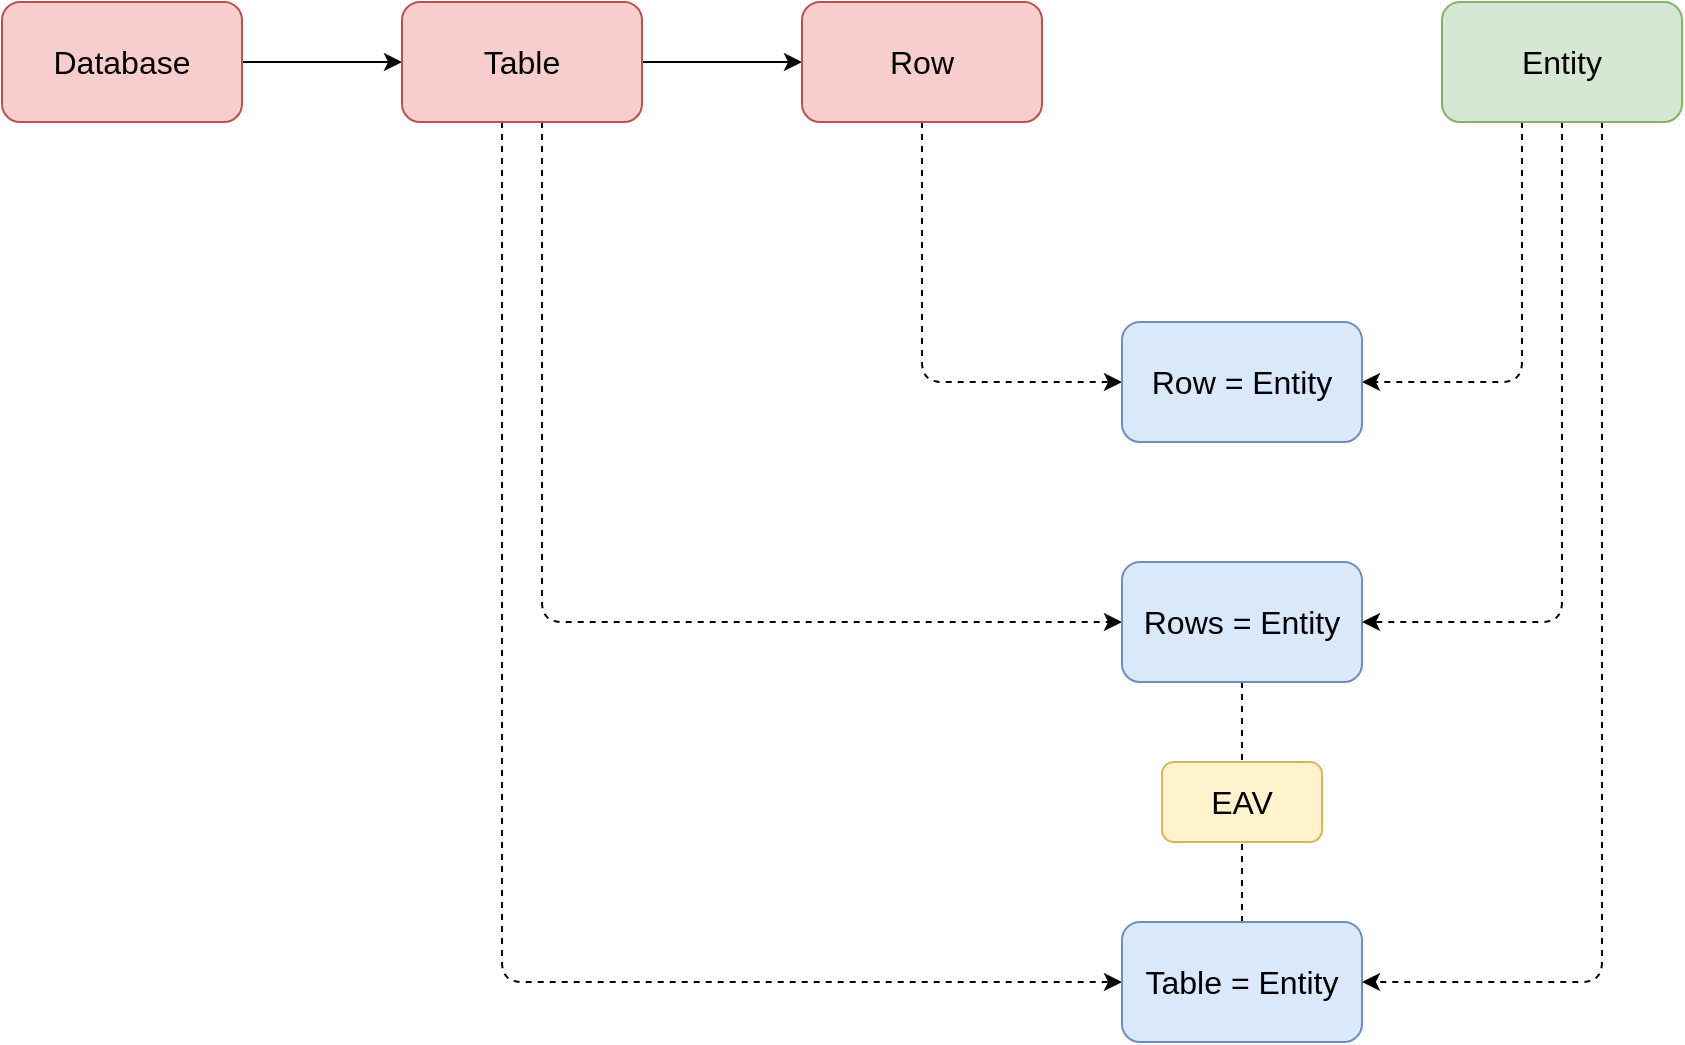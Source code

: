 <mxfile version="14.4.3" type="device"><diagram id="nNSPYlxUQ_Pdi1-7zMUl" name="Page-1"><mxGraphModel dx="2167" dy="780" grid="1" gridSize="10" guides="1" tooltips="1" connect="1" arrows="1" fold="1" page="0" pageScale="1" pageWidth="850" pageHeight="1100" math="0" shadow="0"><root><mxCell id="0"/><mxCell id="1" parent="0"/><mxCell id="MZ3ld5b-3G3oc0E2_MCC-5" style="edgeStyle=orthogonalEdgeStyle;rounded=0;orthogonalLoop=1;jettySize=auto;html=1;fontSize=16;" edge="1" parent="1" source="MZ3ld5b-3G3oc0E2_MCC-2" target="MZ3ld5b-3G3oc0E2_MCC-3"><mxGeometry relative="1" as="geometry"/></mxCell><mxCell id="MZ3ld5b-3G3oc0E2_MCC-2" value="Database" style="rounded=1;whiteSpace=wrap;html=1;fontSize=16;fillColor=#f8cecc;strokeColor=#b85450;" vertex="1" parent="1"><mxGeometry x="-120" y="120" width="120" height="60" as="geometry"/></mxCell><mxCell id="MZ3ld5b-3G3oc0E2_MCC-6" style="edgeStyle=orthogonalEdgeStyle;rounded=0;orthogonalLoop=1;jettySize=auto;html=1;fontSize=16;" edge="1" parent="1" source="MZ3ld5b-3G3oc0E2_MCC-3" target="MZ3ld5b-3G3oc0E2_MCC-4"><mxGeometry relative="1" as="geometry"/></mxCell><mxCell id="MZ3ld5b-3G3oc0E2_MCC-16" style="edgeStyle=orthogonalEdgeStyle;rounded=1;orthogonalLoop=1;jettySize=auto;html=1;fontSize=16;dashed=1;" edge="1" parent="1" source="MZ3ld5b-3G3oc0E2_MCC-3" target="MZ3ld5b-3G3oc0E2_MCC-9"><mxGeometry relative="1" as="geometry"><Array as="points"><mxPoint x="150" y="430"/></Array></mxGeometry></mxCell><mxCell id="MZ3ld5b-3G3oc0E2_MCC-18" style="edgeStyle=orthogonalEdgeStyle;rounded=1;orthogonalLoop=1;jettySize=auto;html=1;fontSize=16;dashed=1;" edge="1" parent="1" source="MZ3ld5b-3G3oc0E2_MCC-3" target="MZ3ld5b-3G3oc0E2_MCC-10"><mxGeometry relative="1" as="geometry"><Array as="points"><mxPoint x="130" y="610"/></Array></mxGeometry></mxCell><mxCell id="MZ3ld5b-3G3oc0E2_MCC-3" value="Table" style="rounded=1;whiteSpace=wrap;html=1;fontSize=16;fillColor=#f8cecc;strokeColor=#b85450;" vertex="1" parent="1"><mxGeometry x="80" y="120" width="120" height="60" as="geometry"/></mxCell><mxCell id="MZ3ld5b-3G3oc0E2_MCC-14" style="edgeStyle=orthogonalEdgeStyle;rounded=1;orthogonalLoop=1;jettySize=auto;html=1;fontSize=16;dashed=1;" edge="1" parent="1" source="MZ3ld5b-3G3oc0E2_MCC-4" target="MZ3ld5b-3G3oc0E2_MCC-12"><mxGeometry relative="1" as="geometry"><Array as="points"><mxPoint x="340" y="310"/></Array></mxGeometry></mxCell><mxCell id="MZ3ld5b-3G3oc0E2_MCC-4" value="Row" style="rounded=1;whiteSpace=wrap;html=1;fontSize=16;fillColor=#f8cecc;strokeColor=#b85450;" vertex="1" parent="1"><mxGeometry x="280" y="120" width="120" height="60" as="geometry"/></mxCell><mxCell id="MZ3ld5b-3G3oc0E2_MCC-20" style="edgeStyle=orthogonalEdgeStyle;rounded=1;orthogonalLoop=1;jettySize=auto;html=1;dashed=1;fontSize=16;endArrow=none;endFill=0;" edge="1" parent="1" source="MZ3ld5b-3G3oc0E2_MCC-9" target="MZ3ld5b-3G3oc0E2_MCC-19"><mxGeometry relative="1" as="geometry"/></mxCell><mxCell id="MZ3ld5b-3G3oc0E2_MCC-9" value="Rows = Entity" style="rounded=1;whiteSpace=wrap;html=1;fontSize=16;fillColor=#dae8fc;strokeColor=#6c8ebf;" vertex="1" parent="1"><mxGeometry x="440" y="400" width="120" height="60" as="geometry"/></mxCell><mxCell id="MZ3ld5b-3G3oc0E2_MCC-21" style="edgeStyle=orthogonalEdgeStyle;rounded=1;orthogonalLoop=1;jettySize=auto;html=1;dashed=1;endArrow=none;endFill=0;fontSize=16;" edge="1" parent="1" source="MZ3ld5b-3G3oc0E2_MCC-10" target="MZ3ld5b-3G3oc0E2_MCC-19"><mxGeometry relative="1" as="geometry"/></mxCell><mxCell id="MZ3ld5b-3G3oc0E2_MCC-10" value="Table = Entity" style="rounded=1;whiteSpace=wrap;html=1;fontSize=16;fillColor=#dae8fc;strokeColor=#6c8ebf;" vertex="1" parent="1"><mxGeometry x="440" y="580" width="120" height="60" as="geometry"/></mxCell><mxCell id="MZ3ld5b-3G3oc0E2_MCC-13" style="edgeStyle=orthogonalEdgeStyle;rounded=1;orthogonalLoop=1;jettySize=auto;html=1;fontSize=16;dashed=1;" edge="1" parent="1" source="MZ3ld5b-3G3oc0E2_MCC-11" target="MZ3ld5b-3G3oc0E2_MCC-12"><mxGeometry relative="1" as="geometry"><Array as="points"><mxPoint x="640" y="310"/></Array></mxGeometry></mxCell><mxCell id="MZ3ld5b-3G3oc0E2_MCC-15" style="edgeStyle=orthogonalEdgeStyle;rounded=1;orthogonalLoop=1;jettySize=auto;html=1;fontSize=16;dashed=1;" edge="1" parent="1" source="MZ3ld5b-3G3oc0E2_MCC-11" target="MZ3ld5b-3G3oc0E2_MCC-9"><mxGeometry relative="1" as="geometry"><Array as="points"><mxPoint x="660" y="430"/></Array></mxGeometry></mxCell><mxCell id="MZ3ld5b-3G3oc0E2_MCC-17" style="edgeStyle=orthogonalEdgeStyle;rounded=1;orthogonalLoop=1;jettySize=auto;html=1;fontSize=16;dashed=1;" edge="1" parent="1" source="MZ3ld5b-3G3oc0E2_MCC-11" target="MZ3ld5b-3G3oc0E2_MCC-10"><mxGeometry relative="1" as="geometry"><Array as="points"><mxPoint x="680" y="610"/></Array></mxGeometry></mxCell><mxCell id="MZ3ld5b-3G3oc0E2_MCC-11" value="Entity" style="rounded=1;whiteSpace=wrap;html=1;fontSize=16;fillColor=#d5e8d4;strokeColor=#82b366;" vertex="1" parent="1"><mxGeometry x="600" y="120" width="120" height="60" as="geometry"/></mxCell><mxCell id="MZ3ld5b-3G3oc0E2_MCC-12" value="Row = Entity" style="rounded=1;whiteSpace=wrap;html=1;fontSize=16;fillColor=#dae8fc;strokeColor=#6c8ebf;" vertex="1" parent="1"><mxGeometry x="440" y="280" width="120" height="60" as="geometry"/></mxCell><mxCell id="MZ3ld5b-3G3oc0E2_MCC-19" value="EAV" style="rounded=1;whiteSpace=wrap;html=1;fontSize=16;fillColor=#fff2cc;strokeColor=#d6b656;" vertex="1" parent="1"><mxGeometry x="460" y="500" width="80" height="40" as="geometry"/></mxCell></root></mxGraphModel></diagram></mxfile>
